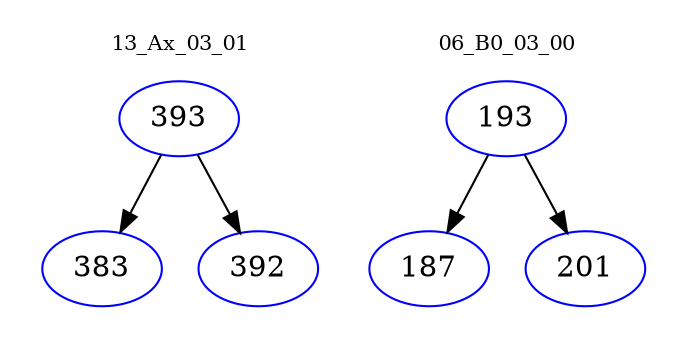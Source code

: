 digraph{
subgraph cluster_0 {
color = white
label = "13_Ax_03_01";
fontsize=10;
T0_393 [label="393", color="blue"]
T0_393 -> T0_383 [color="black"]
T0_383 [label="383", color="blue"]
T0_393 -> T0_392 [color="black"]
T0_392 [label="392", color="blue"]
}
subgraph cluster_1 {
color = white
label = "06_B0_03_00";
fontsize=10;
T1_193 [label="193", color="blue"]
T1_193 -> T1_187 [color="black"]
T1_187 [label="187", color="blue"]
T1_193 -> T1_201 [color="black"]
T1_201 [label="201", color="blue"]
}
}
